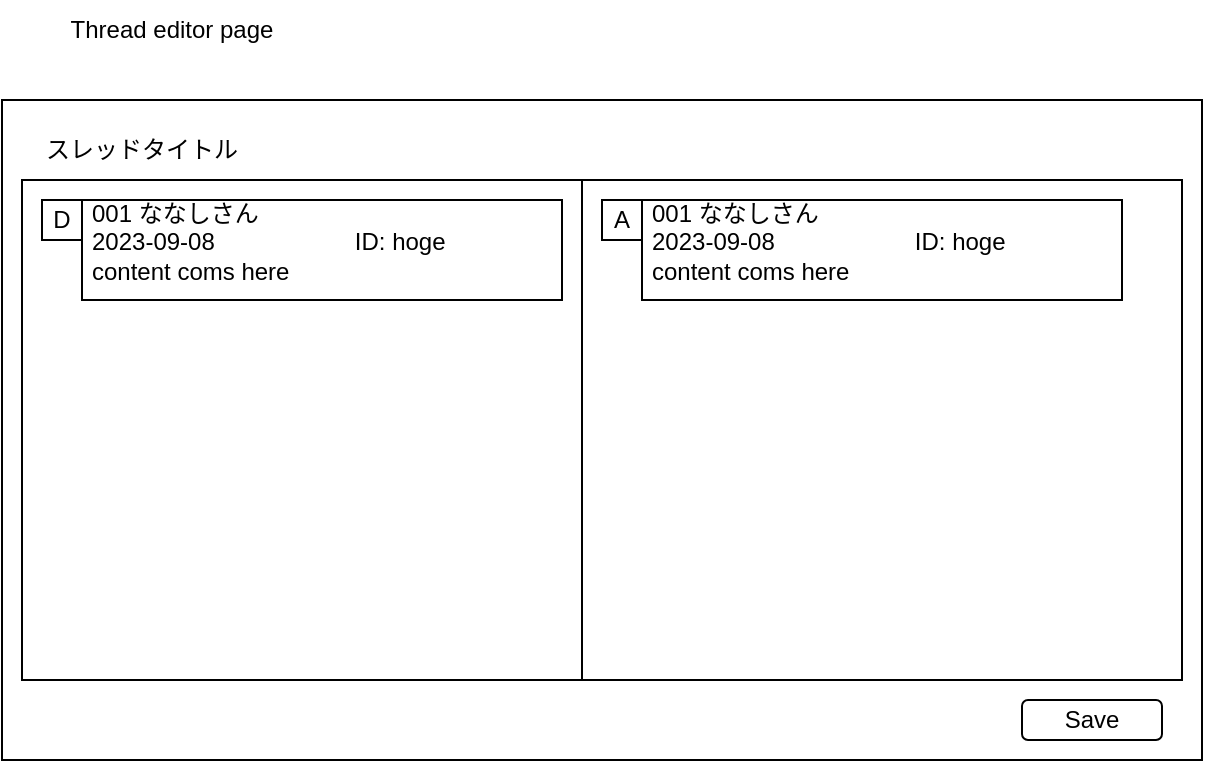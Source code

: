 <mxfile version="15.8.6" type="device" pages="2"><diagram id="a502UAR4sVvy-d2fX8ip" name="UI - admin"><mxGraphModel dx="1306" dy="839" grid="1" gridSize="10" guides="1" tooltips="1" connect="1" arrows="1" fold="1" page="1" pageScale="1" pageWidth="850" pageHeight="1100" math="0" shadow="0"><root><mxCell id="0"/><mxCell id="1" parent="0"/><mxCell id="Nr1hFYzafvGNQbJPBuLa-1" value="" style="rounded=0;whiteSpace=wrap;html=1;" vertex="1" parent="1"><mxGeometry x="170" y="140" width="600" height="330" as="geometry"/></mxCell><mxCell id="Nr1hFYzafvGNQbJPBuLa-2" value="" style="rounded=0;whiteSpace=wrap;html=1;" vertex="1" parent="1"><mxGeometry x="180" y="180" width="280" height="250" as="geometry"/></mxCell><mxCell id="Nr1hFYzafvGNQbJPBuLa-3" value="" style="rounded=0;whiteSpace=wrap;html=1;" vertex="1" parent="1"><mxGeometry x="460" y="180" width="300" height="250" as="geometry"/></mxCell><mxCell id="Nr1hFYzafvGNQbJPBuLa-4" value="Save" style="rounded=1;whiteSpace=wrap;html=1;" vertex="1" parent="1"><mxGeometry x="680" y="440" width="70" height="20" as="geometry"/></mxCell><mxCell id="Nr1hFYzafvGNQbJPBuLa-5" value="スレッドタイトル" style="text;html=1;strokeColor=none;fillColor=none;align=center;verticalAlign=middle;whiteSpace=wrap;rounded=0;" vertex="1" parent="1"><mxGeometry x="180" y="150" width="120" height="30" as="geometry"/></mxCell><mxCell id="Nr1hFYzafvGNQbJPBuLa-9" value="" style="group" vertex="1" connectable="0" parent="1"><mxGeometry x="210" y="190" width="270" height="50" as="geometry"/></mxCell><mxCell id="Nr1hFYzafvGNQbJPBuLa-6" value="" style="rounded=0;whiteSpace=wrap;html=1;" vertex="1" parent="Nr1hFYzafvGNQbJPBuLa-9"><mxGeometry width="240" height="50" as="geometry"/></mxCell><mxCell id="Nr1hFYzafvGNQbJPBuLa-7" value="001 ななしさん&lt;br&gt;2023-09-08&amp;nbsp; &amp;nbsp; &amp;nbsp; &amp;nbsp; &amp;nbsp; &amp;nbsp; &amp;nbsp; &amp;nbsp; &amp;nbsp; &amp;nbsp; &amp;nbsp;ID: hoge&lt;br&gt;content coms here" style="text;html=1;strokeColor=none;fillColor=none;spacing=5;spacingTop=-20;whiteSpace=wrap;overflow=hidden;rounded=0;" vertex="1" parent="Nr1hFYzafvGNQbJPBuLa-9"><mxGeometry y="10" width="270" height="40" as="geometry"/></mxCell><mxCell id="Nr1hFYzafvGNQbJPBuLa-10" value="" style="group" vertex="1" connectable="0" parent="1"><mxGeometry x="490" y="190" width="270" height="50" as="geometry"/></mxCell><mxCell id="Nr1hFYzafvGNQbJPBuLa-11" value="" style="rounded=0;whiteSpace=wrap;html=1;" vertex="1" parent="Nr1hFYzafvGNQbJPBuLa-10"><mxGeometry width="240" height="50" as="geometry"/></mxCell><mxCell id="Nr1hFYzafvGNQbJPBuLa-12" value="001 ななしさん&lt;br&gt;2023-09-08&amp;nbsp; &amp;nbsp; &amp;nbsp; &amp;nbsp; &amp;nbsp; &amp;nbsp; &amp;nbsp; &amp;nbsp; &amp;nbsp; &amp;nbsp; &amp;nbsp;ID: hoge&lt;br&gt;content coms here" style="text;html=1;strokeColor=none;fillColor=none;spacing=5;spacingTop=-20;whiteSpace=wrap;overflow=hidden;rounded=0;" vertex="1" parent="Nr1hFYzafvGNQbJPBuLa-10"><mxGeometry y="10" width="270" height="40" as="geometry"/></mxCell><mxCell id="Nr1hFYzafvGNQbJPBuLa-13" value="A" style="rounded=0;whiteSpace=wrap;html=1;" vertex="1" parent="1"><mxGeometry x="470" y="190" width="20" height="20" as="geometry"/></mxCell><mxCell id="Nr1hFYzafvGNQbJPBuLa-14" value="D" style="rounded=0;whiteSpace=wrap;html=1;" vertex="1" parent="1"><mxGeometry x="190" y="190" width="20" height="20" as="geometry"/></mxCell><mxCell id="Nr1hFYzafvGNQbJPBuLa-15" value="Thread editor page" style="text;html=1;strokeColor=none;fillColor=none;align=center;verticalAlign=middle;whiteSpace=wrap;rounded=0;" vertex="1" parent="1"><mxGeometry x="170" y="90" width="170" height="30" as="geometry"/></mxCell></root></mxGraphModel></diagram><diagram id="Rt7WhdhG_89mSAKWndrE" name="UI - user"><mxGraphModel dx="2716" dy="1117" grid="1" gridSize="10" guides="1" tooltips="1" connect="1" arrows="1" fold="1" page="1" pageScale="1" pageWidth="850" pageHeight="1100" math="0" shadow="0"><root><mxCell id="ektOp_rzycxUZ5tRIkKL-0"/><mxCell id="ektOp_rzycxUZ5tRIkKL-1" parent="ektOp_rzycxUZ5tRIkKL-0"/><mxCell id="gPpdXRr0GXJgcBlZ6CBy-0" value="" style="rounded=0;whiteSpace=wrap;html=1;" vertex="1" parent="ektOp_rzycxUZ5tRIkKL-1"><mxGeometry x="160" y="120" width="480" height="320" as="geometry"/></mxCell><mxCell id="8yYSZdcqo50yBK3WyMWN-0" value="Nav" style="rounded=0;whiteSpace=wrap;html=1;" vertex="1" parent="ektOp_rzycxUZ5tRIkKL-1"><mxGeometry x="160" y="120" width="480" height="40" as="geometry"/></mxCell><mxCell id="8yYSZdcqo50yBK3WyMWN-3" value="Templates" style="text;html=1;strokeColor=none;fillColor=none;align=center;verticalAlign=middle;whiteSpace=wrap;rounded=0;" vertex="1" parent="ektOp_rzycxUZ5tRIkKL-1"><mxGeometry x="-600" y="80" width="60" height="30" as="geometry"/></mxCell><mxCell id="8yYSZdcqo50yBK3WyMWN-8" style="edgeStyle=orthogonalEdgeStyle;rounded=0;orthogonalLoop=1;jettySize=auto;html=1;exitX=1;exitY=0.5;exitDx=0;exitDy=0;entryX=0;entryY=0.5;entryDx=0;entryDy=0;" edge="1" parent="ektOp_rzycxUZ5tRIkKL-1" source="8yYSZdcqo50yBK3WyMWN-4" target="8yYSZdcqo50yBK3WyMWN-7"><mxGeometry relative="1" as="geometry"/></mxCell><mxCell id="8yYSZdcqo50yBK3WyMWN-4" value="Trending threads" style="rounded=0;whiteSpace=wrap;html=1;" vertex="1" parent="ektOp_rzycxUZ5tRIkKL-1"><mxGeometry x="240" y="180" width="320" height="80" as="geometry"/></mxCell><mxCell id="8yYSZdcqo50yBK3WyMWN-12" style="edgeStyle=orthogonalEdgeStyle;rounded=0;orthogonalLoop=1;jettySize=auto;html=1;exitX=0.5;exitY=1;exitDx=0;exitDy=0;entryX=0;entryY=0.5;entryDx=0;entryDy=0;" edge="1" parent="ektOp_rzycxUZ5tRIkKL-1" source="8yYSZdcqo50yBK3WyMWN-5" target="8yYSZdcqo50yBK3WyMWN-7"><mxGeometry relative="1" as="geometry"><Array as="points"><mxPoint x="340" y="450"/><mxPoint x="580" y="450"/><mxPoint x="580" y="200"/></Array></mxGeometry></mxCell><mxCell id="8yYSZdcqo50yBK3WyMWN-5" value="Recent threads" style="rounded=0;whiteSpace=wrap;html=1;" vertex="1" parent="ektOp_rzycxUZ5tRIkKL-1"><mxGeometry x="240" y="270" width="200" height="150" as="geometry"/></mxCell><mxCell id="8yYSZdcqo50yBK3WyMWN-11" style="edgeStyle=orthogonalEdgeStyle;rounded=0;orthogonalLoop=1;jettySize=auto;html=1;exitX=1;exitY=0.5;exitDx=0;exitDy=0;entryX=0;entryY=0.5;entryDx=0;entryDy=0;" edge="1" parent="ektOp_rzycxUZ5tRIkKL-1" source="8yYSZdcqo50yBK3WyMWN-6" target="8yYSZdcqo50yBK3WyMWN-10"><mxGeometry relative="1" as="geometry"/></mxCell><mxCell id="8yYSZdcqo50yBK3WyMWN-6" value="Recent comments" style="rounded=0;whiteSpace=wrap;html=1;" vertex="1" parent="ektOp_rzycxUZ5tRIkKL-1"><mxGeometry x="450" y="270" width="110" height="150" as="geometry"/></mxCell><mxCell id="8yYSZdcqo50yBK3WyMWN-7" value="- Thread title&lt;br&gt;- Thread link" style="rounded=1;whiteSpace=wrap;html=1;" vertex="1" parent="ektOp_rzycxUZ5tRIkKL-1"><mxGeometry x="690" y="170" width="120" height="60" as="geometry"/></mxCell><mxCell id="8yYSZdcqo50yBK3WyMWN-10" value="- Comment content&lt;br&gt;- Thread link&lt;br&gt;- Time" style="rounded=1;whiteSpace=wrap;html=1;" vertex="1" parent="ektOp_rzycxUZ5tRIkKL-1"><mxGeometry x="690" y="315" width="120" height="60" as="geometry"/></mxCell><mxCell id="8yYSZdcqo50yBK3WyMWN-13" value="" style="group" vertex="1" connectable="0" parent="ektOp_rzycxUZ5tRIkKL-1"><mxGeometry x="-600" y="200" width="800" height="430" as="geometry"/></mxCell><mxCell id="8yYSZdcqo50yBK3WyMWN-1" value="" style="rounded=0;whiteSpace=wrap;html=1;" vertex="1" parent="8yYSZdcqo50yBK3WyMWN-13"><mxGeometry width="480" height="320" as="geometry"/></mxCell><mxCell id="8yYSZdcqo50yBK3WyMWN-2" value="Nav" style="rounded=0;whiteSpace=wrap;html=1;" vertex="1" parent="8yYSZdcqo50yBK3WyMWN-13"><mxGeometry width="480" height="40" as="geometry"/></mxCell><mxCell id="8yYSZdcqo50yBK3WyMWN-14" value="&lt;font style=&quot;font-size: 24px&quot;&gt;Page title&lt;/font&gt;" style="text;html=1;strokeColor=none;fillColor=none;align=left;verticalAlign=middle;whiteSpace=wrap;rounded=0;" vertex="1" parent="ektOp_rzycxUZ5tRIkKL-1"><mxGeometry x="-600" y="160" width="400" height="30" as="geometry"/></mxCell><mxCell id="8yYSZdcqo50yBK3WyMWN-15" value="&lt;font style=&quot;font-size: 24px&quot;&gt;Top&lt;/font&gt;" style="text;html=1;strokeColor=none;fillColor=none;align=left;verticalAlign=middle;whiteSpace=wrap;rounded=0;" vertex="1" parent="ektOp_rzycxUZ5tRIkKL-1"><mxGeometry x="160" y="80" width="400" height="30" as="geometry"/></mxCell><mxCell id="8yYSZdcqo50yBK3WyMWN-16" value="" style="group" vertex="1" connectable="0" parent="ektOp_rzycxUZ5tRIkKL-1"><mxGeometry x="880" y="590" width="480" height="320" as="geometry"/></mxCell><mxCell id="8yYSZdcqo50yBK3WyMWN-17" value="" style="rounded=0;whiteSpace=wrap;html=1;" vertex="1" parent="8yYSZdcqo50yBK3WyMWN-16"><mxGeometry width="480" height="320" as="geometry"/></mxCell><mxCell id="8yYSZdcqo50yBK3WyMWN-18" value="Nav" style="rounded=0;whiteSpace=wrap;html=1;" vertex="1" parent="8yYSZdcqo50yBK3WyMWN-16"><mxGeometry width="480" height="40" as="geometry"/></mxCell><mxCell id="8yYSZdcqo50yBK3WyMWN-28" value="Thread info" style="rounded=0;whiteSpace=wrap;html=1;fontSize=12;" vertex="1" parent="8yYSZdcqo50yBK3WyMWN-16"><mxGeometry x="80" y="60" width="320" height="20" as="geometry"/></mxCell><mxCell id="8yYSZdcqo50yBK3WyMWN-29" style="edgeStyle=orthogonalEdgeStyle;rounded=0;orthogonalLoop=1;jettySize=auto;html=1;exitX=0.5;exitY=1;exitDx=0;exitDy=0;fontSize=12;" edge="1" parent="8yYSZdcqo50yBK3WyMWN-16" source="8yYSZdcqo50yBK3WyMWN-28" target="8yYSZdcqo50yBK3WyMWN-28"><mxGeometry relative="1" as="geometry"/></mxCell><mxCell id="8yYSZdcqo50yBK3WyMWN-32" value="Thread posts" style="rounded=0;whiteSpace=wrap;html=1;fontSize=12;" vertex="1" parent="8yYSZdcqo50yBK3WyMWN-16"><mxGeometry x="80" y="90" width="320" height="100" as="geometry"/></mxCell><mxCell id="8yYSZdcqo50yBK3WyMWN-33" value="Thread comments" style="rounded=0;whiteSpace=wrap;html=1;fontSize=12;" vertex="1" parent="8yYSZdcqo50yBK3WyMWN-16"><mxGeometry x="80" y="200" width="320" height="100" as="geometry"/></mxCell><mxCell id="8yYSZdcqo50yBK3WyMWN-19" value="&lt;span style=&quot;font-size: 24px&quot;&gt;Thread summary&lt;/span&gt;" style="text;html=1;strokeColor=none;fillColor=none;align=left;verticalAlign=middle;whiteSpace=wrap;rounded=0;" vertex="1" parent="ektOp_rzycxUZ5tRIkKL-1"><mxGeometry x="880" y="550" width="400" height="30" as="geometry"/></mxCell><mxCell id="8yYSZdcqo50yBK3WyMWN-22" value="" style="rounded=0;whiteSpace=wrap;html=1;" vertex="1" parent="ektOp_rzycxUZ5tRIkKL-1"><mxGeometry x="-600" y="600" width="480" height="40" as="geometry"/></mxCell><mxCell id="8yYSZdcqo50yBK3WyMWN-23" value="&lt;font style=&quot;font-size: 24px&quot;&gt;Nav&lt;/font&gt;" style="text;html=1;strokeColor=none;fillColor=none;align=left;verticalAlign=middle;whiteSpace=wrap;rounded=0;" vertex="1" parent="ektOp_rzycxUZ5tRIkKL-1"><mxGeometry x="-600" y="560" width="400" height="30" as="geometry"/></mxCell><mxCell id="8yYSZdcqo50yBK3WyMWN-25" value="Logo" style="rounded=1;whiteSpace=wrap;html=1;fontSize=12;" vertex="1" parent="ektOp_rzycxUZ5tRIkKL-1"><mxGeometry x="-520" y="605" width="80" height="30" as="geometry"/></mxCell><mxCell id="8yYSZdcqo50yBK3WyMWN-26" value="Menu drop down" style="rounded=1;whiteSpace=wrap;html=1;fontSize=12;" vertex="1" parent="ektOp_rzycxUZ5tRIkKL-1"><mxGeometry x="-300" y="605" width="100" height="30" as="geometry"/></mxCell><mxCell id="8yYSZdcqo50yBK3WyMWN-27" value="- Top&lt;br&gt;- Search&lt;br&gt;- View history" style="rounded=0;whiteSpace=wrap;html=1;fontSize=12;align=left;" vertex="1" parent="ektOp_rzycxUZ5tRIkKL-1"><mxGeometry x="-320" y="640" width="120" height="60" as="geometry"/></mxCell><mxCell id="8yYSZdcqo50yBK3WyMWN-30" value="- Thread title&lt;br&gt;- Original thread link" style="rounded=1;whiteSpace=wrap;html=1;fontSize=12;" vertex="1" parent="ektOp_rzycxUZ5tRIkKL-1"><mxGeometry x="1400" y="630" width="120" height="60" as="geometry"/></mxCell><mxCell id="8yYSZdcqo50yBK3WyMWN-31" style="edgeStyle=orthogonalEdgeStyle;rounded=0;orthogonalLoop=1;jettySize=auto;html=1;exitX=1;exitY=0.5;exitDx=0;exitDy=0;entryX=0;entryY=0.5;entryDx=0;entryDy=0;fontSize=12;" edge="1" parent="ektOp_rzycxUZ5tRIkKL-1" source="8yYSZdcqo50yBK3WyMWN-28" target="8yYSZdcqo50yBK3WyMWN-30"><mxGeometry relative="1" as="geometry"/></mxCell><mxCell id="8yYSZdcqo50yBK3WyMWN-34" value="data for post ..." style="rounded=1;whiteSpace=wrap;html=1;fontSize=12;" vertex="1" parent="ektOp_rzycxUZ5tRIkKL-1"><mxGeometry x="1400" y="710" width="120" height="60" as="geometry"/></mxCell><mxCell id="8yYSZdcqo50yBK3WyMWN-35" style="edgeStyle=orthogonalEdgeStyle;rounded=0;orthogonalLoop=1;jettySize=auto;html=1;exitX=1;exitY=0.5;exitDx=0;exitDy=0;entryX=0;entryY=0.5;entryDx=0;entryDy=0;fontSize=12;" edge="1" parent="ektOp_rzycxUZ5tRIkKL-1" source="8yYSZdcqo50yBK3WyMWN-32" target="8yYSZdcqo50yBK3WyMWN-34"><mxGeometry relative="1" as="geometry"/></mxCell><mxCell id="8yYSZdcqo50yBK3WyMWN-36" value="- can post comment&lt;br&gt;- view list of comments" style="rounded=1;whiteSpace=wrap;html=1;fontSize=12;" vertex="1" parent="ektOp_rzycxUZ5tRIkKL-1"><mxGeometry x="1400" y="830" width="160" height="60" as="geometry"/></mxCell><mxCell id="8yYSZdcqo50yBK3WyMWN-37" style="edgeStyle=orthogonalEdgeStyle;rounded=0;orthogonalLoop=1;jettySize=auto;html=1;exitX=1;exitY=0.5;exitDx=0;exitDy=0;entryX=0;entryY=0.5;entryDx=0;entryDy=0;fontSize=12;" edge="1" parent="ektOp_rzycxUZ5tRIkKL-1" source="8yYSZdcqo50yBK3WyMWN-33" target="8yYSZdcqo50yBK3WyMWN-36"><mxGeometry relative="1" as="geometry"/></mxCell><mxCell id="8yYSZdcqo50yBK3WyMWN-56" value="" style="group" vertex="1" connectable="0" parent="ektOp_rzycxUZ5tRIkKL-1"><mxGeometry x="160" y="600" width="480" height="320" as="geometry"/></mxCell><mxCell id="8yYSZdcqo50yBK3WyMWN-57" value="" style="rounded=0;whiteSpace=wrap;html=1;" vertex="1" parent="8yYSZdcqo50yBK3WyMWN-56"><mxGeometry width="480" height="320" as="geometry"/></mxCell><mxCell id="8yYSZdcqo50yBK3WyMWN-58" value="Nav" style="rounded=0;whiteSpace=wrap;html=1;" vertex="1" parent="8yYSZdcqo50yBK3WyMWN-56"><mxGeometry width="480" height="40" as="geometry"/></mxCell><mxCell id="8yYSZdcqo50yBK3WyMWN-67" value="Search input" style="rounded=0;whiteSpace=wrap;html=1;fontSize=12;" vertex="1" parent="8yYSZdcqo50yBK3WyMWN-56"><mxGeometry x="80" y="60" width="320" height="20" as="geometry"/></mxCell><mxCell id="8yYSZdcqo50yBK3WyMWN-68" value="Threads" style="rounded=0;whiteSpace=wrap;html=1;fontSize=12;" vertex="1" parent="8yYSZdcqo50yBK3WyMWN-56"><mxGeometry x="80" y="90" width="320" height="210" as="geometry"/></mxCell><mxCell id="8yYSZdcqo50yBK3WyMWN-73" value="" style="group" vertex="1" connectable="0" parent="8yYSZdcqo50yBK3WyMWN-56"><mxGeometry y="440" width="480" height="320" as="geometry"/></mxCell><mxCell id="8yYSZdcqo50yBK3WyMWN-74" value="" style="rounded=0;whiteSpace=wrap;html=1;" vertex="1" parent="8yYSZdcqo50yBK3WyMWN-73"><mxGeometry width="480" height="320" as="geometry"/></mxCell><mxCell id="8yYSZdcqo50yBK3WyMWN-75" value="Nav" style="rounded=0;whiteSpace=wrap;html=1;" vertex="1" parent="8yYSZdcqo50yBK3WyMWN-73"><mxGeometry width="480" height="40" as="geometry"/></mxCell><mxCell id="8yYSZdcqo50yBK3WyMWN-77" value="Histories" style="rounded=0;whiteSpace=wrap;html=1;fontSize=12;" vertex="1" parent="8yYSZdcqo50yBK3WyMWN-73"><mxGeometry x="80" y="60" width="320" height="200" as="geometry"/></mxCell><mxCell id="8yYSZdcqo50yBK3WyMWN-76" value="&lt;font style=&quot;font-size: 24px&quot;&gt;View history&lt;/font&gt;" style="text;html=1;strokeColor=none;fillColor=none;align=left;verticalAlign=middle;whiteSpace=wrap;rounded=0;" vertex="1" parent="8yYSZdcqo50yBK3WyMWN-56"><mxGeometry y="400" width="400" height="30" as="geometry"/></mxCell><mxCell id="8yYSZdcqo50yBK3WyMWN-59" value="&lt;font style=&quot;font-size: 24px&quot;&gt;Thread summary search&lt;/font&gt;" style="text;html=1;strokeColor=none;fillColor=none;align=left;verticalAlign=middle;whiteSpace=wrap;rounded=0;" vertex="1" parent="ektOp_rzycxUZ5tRIkKL-1"><mxGeometry x="160" y="560" width="400" height="30" as="geometry"/></mxCell><mxCell id="8yYSZdcqo50yBK3WyMWN-69" value="- accepts text&lt;br&gt;- async update" style="rounded=1;whiteSpace=wrap;html=1;fontSize=12;" vertex="1" parent="ektOp_rzycxUZ5tRIkKL-1"><mxGeometry x="680" y="640" width="120" height="60" as="geometry"/></mxCell><mxCell id="8yYSZdcqo50yBK3WyMWN-70" style="edgeStyle=orthogonalEdgeStyle;rounded=0;orthogonalLoop=1;jettySize=auto;html=1;exitX=1;exitY=0.5;exitDx=0;exitDy=0;entryX=0;entryY=0.5;entryDx=0;entryDy=0;fontSize=12;" edge="1" parent="ektOp_rzycxUZ5tRIkKL-1" source="8yYSZdcqo50yBK3WyMWN-67" target="8yYSZdcqo50yBK3WyMWN-69"><mxGeometry relative="1" as="geometry"/></mxCell><mxCell id="8yYSZdcqo50yBK3WyMWN-71" value="- thread title&lt;br&gt;- thread link&lt;br&gt;&lt;br&gt;- pagination" style="rounded=1;whiteSpace=wrap;html=1;fontSize=12;" vertex="1" parent="ektOp_rzycxUZ5tRIkKL-1"><mxGeometry x="680" y="750" width="120" height="60" as="geometry"/></mxCell><mxCell id="8yYSZdcqo50yBK3WyMWN-72" style="edgeStyle=orthogonalEdgeStyle;rounded=0;orthogonalLoop=1;jettySize=auto;html=1;exitX=1;exitY=0.5;exitDx=0;exitDy=0;entryX=0;entryY=0.5;entryDx=0;entryDy=0;fontSize=12;" edge="1" parent="ektOp_rzycxUZ5tRIkKL-1" source="8yYSZdcqo50yBK3WyMWN-68" target="8yYSZdcqo50yBK3WyMWN-71"><mxGeometry relative="1" as="geometry"/></mxCell><mxCell id="8yYSZdcqo50yBK3WyMWN-78" value="- thread title&lt;br&gt;- thread link&lt;br&gt;- last opened at" style="rounded=1;whiteSpace=wrap;html=1;fontSize=12;" vertex="1" parent="ektOp_rzycxUZ5tRIkKL-1"><mxGeometry x="680" y="1120" width="120" height="60" as="geometry"/></mxCell><mxCell id="8yYSZdcqo50yBK3WyMWN-79" style="edgeStyle=orthogonalEdgeStyle;rounded=0;orthogonalLoop=1;jettySize=auto;html=1;exitX=1;exitY=0.5;exitDx=0;exitDy=0;entryX=0;entryY=0.5;entryDx=0;entryDy=0;fontSize=12;" edge="1" parent="ektOp_rzycxUZ5tRIkKL-1" source="8yYSZdcqo50yBK3WyMWN-77" target="8yYSZdcqo50yBK3WyMWN-78"><mxGeometry relative="1" as="geometry"/></mxCell></root></mxGraphModel></diagram></mxfile>